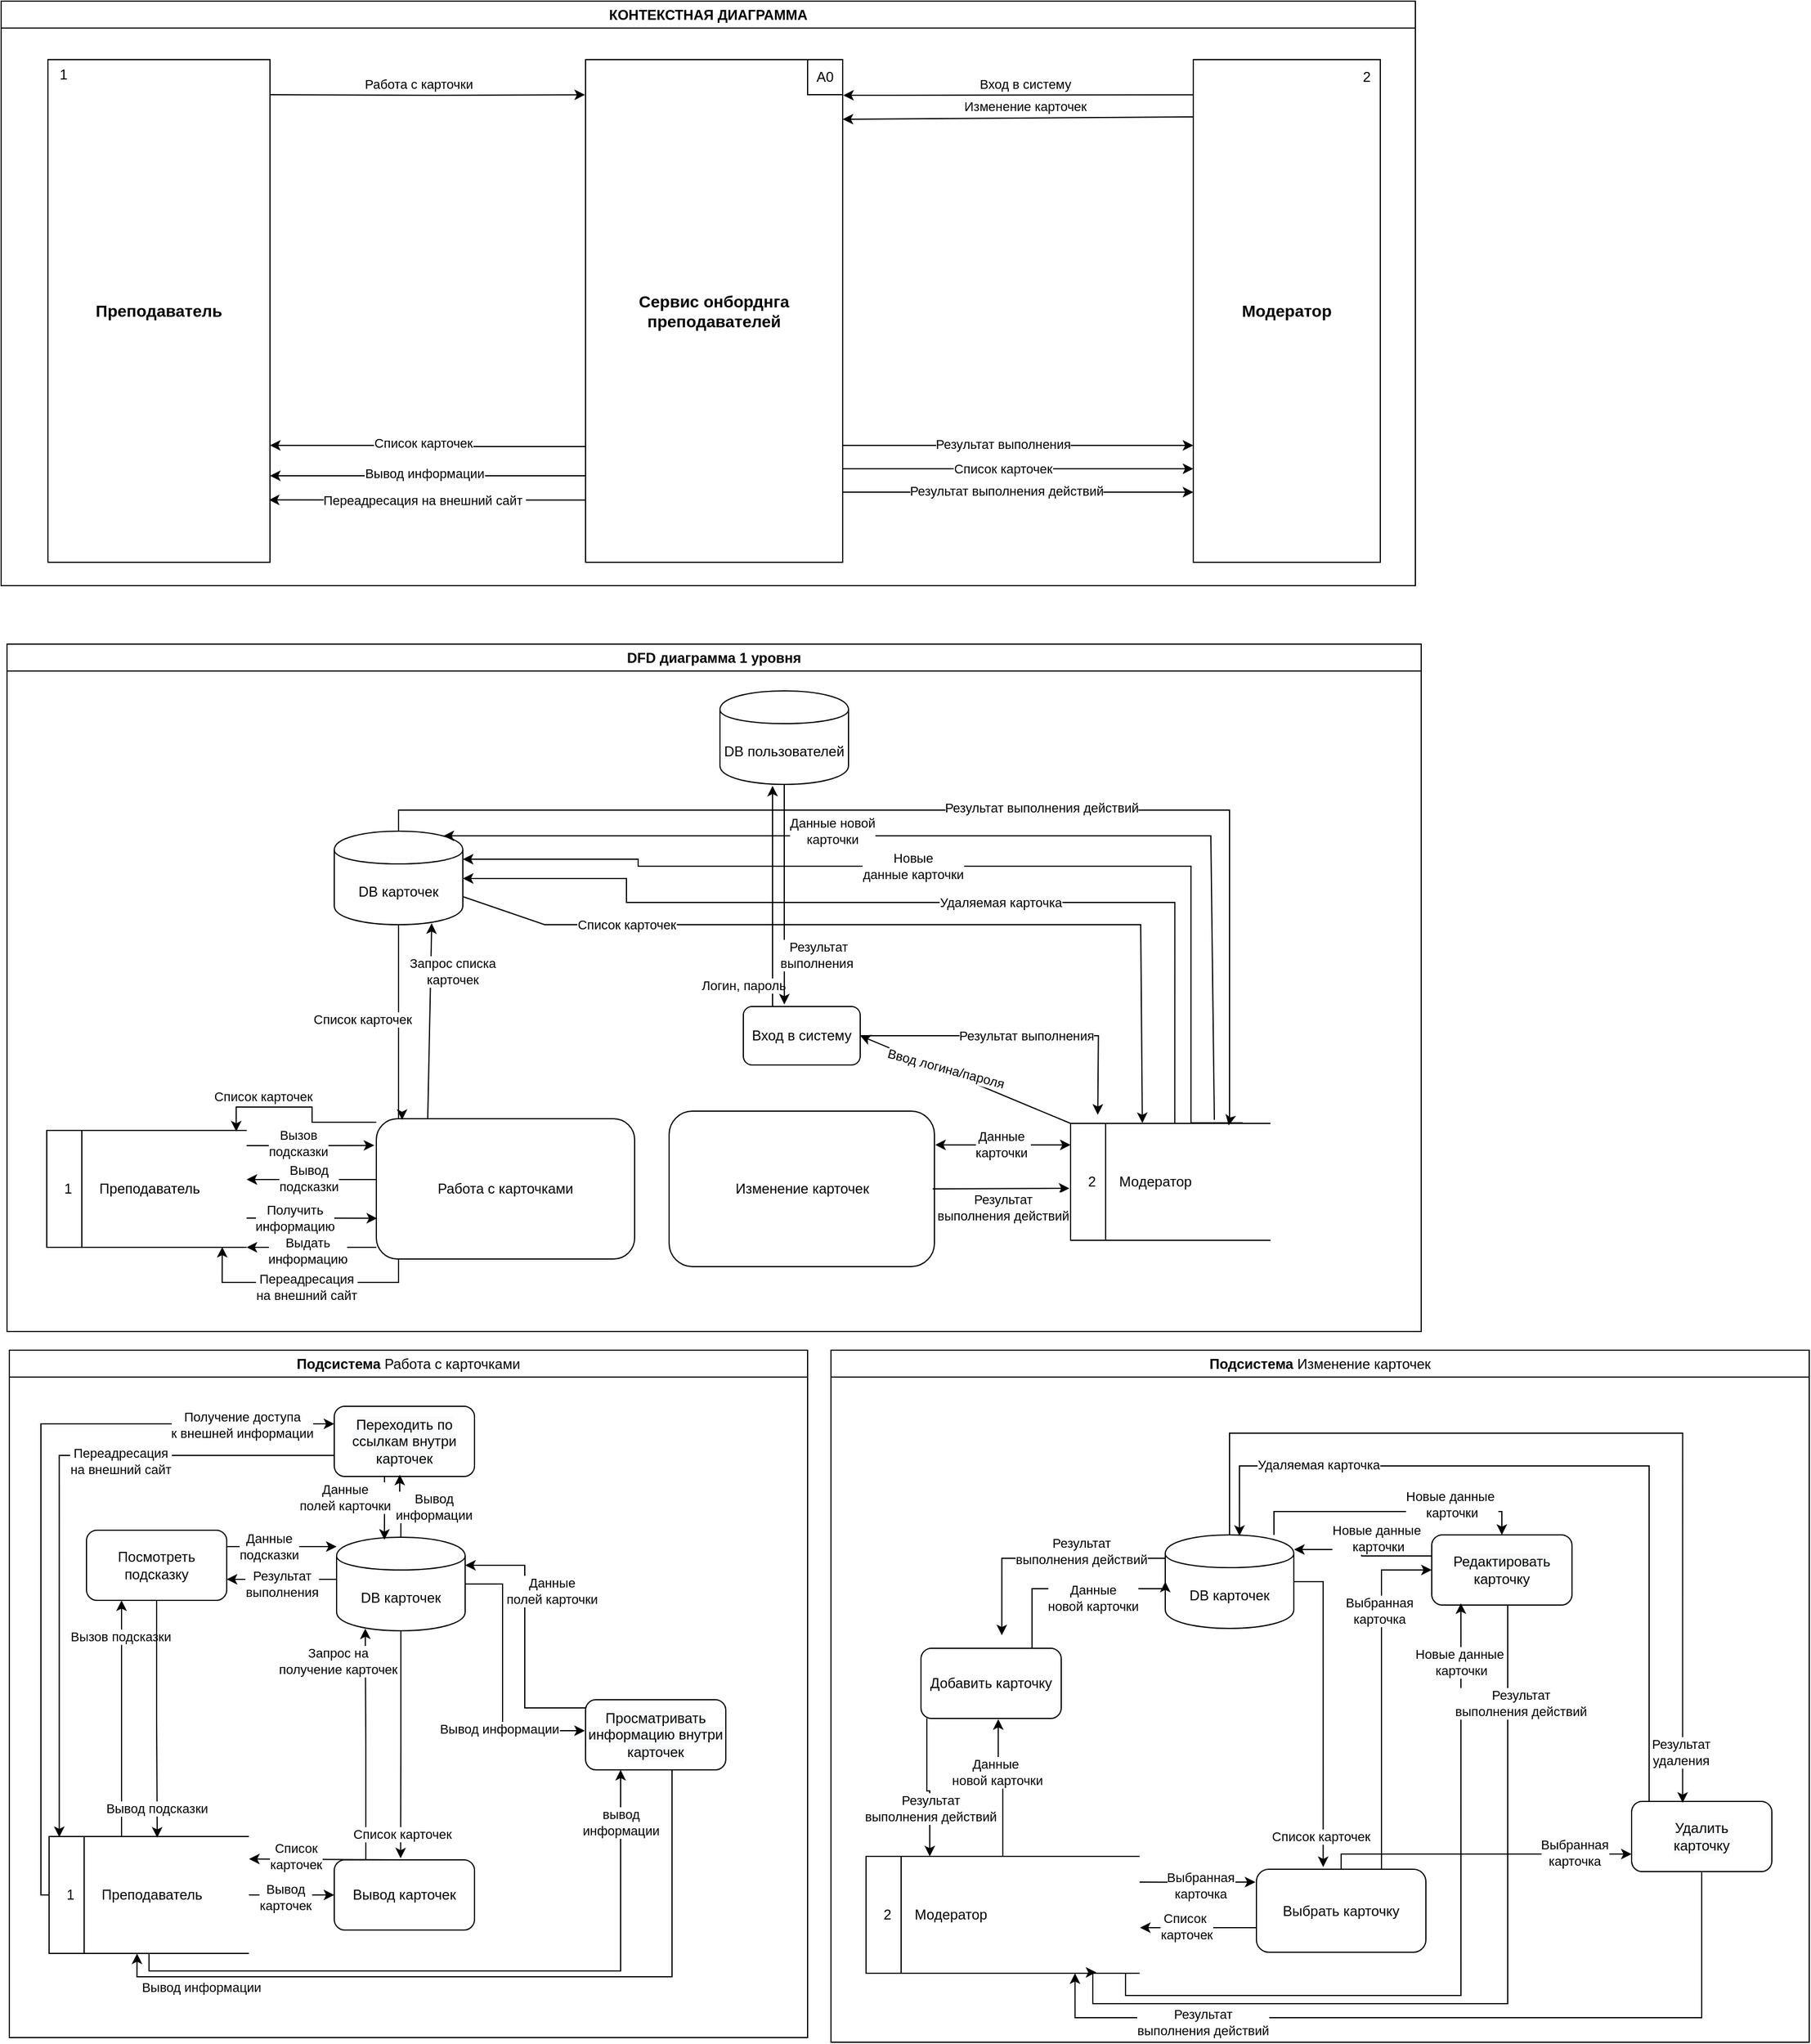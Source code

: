 <mxfile version="26.2.9">
  <diagram id="_7tMmE60ErHkOfo75Q_6" name="Page-1">
    <mxGraphModel dx="4222" dy="1313" grid="0" gridSize="10" guides="1" tooltips="1" connect="1" arrows="1" fold="1" page="0" pageScale="1" pageWidth="850" pageHeight="1100" background="#ffffff" math="0" shadow="0">
      <root>
        <mxCell id="0" />
        <mxCell id="1" parent="0" />
        <mxCell id="Y31wh2BWbDd7tHHJ_n-b-292" value="Преподаватель" style="html=1;dashed=0;whiteSpace=wrap;fontSize=14;fontStyle=1" vertex="1" parent="1">
          <mxGeometry x="-1950" y="300" width="190" height="430" as="geometry" />
        </mxCell>
        <mxCell id="Y31wh2BWbDd7tHHJ_n-b-293" value="Модератор" style="html=1;dashed=0;whiteSpace=wrap;fontSize=14;fontStyle=1" vertex="1" parent="1">
          <mxGeometry x="-970" y="300" width="160" height="430" as="geometry" />
        </mxCell>
        <mxCell id="Y31wh2BWbDd7tHHJ_n-b-294" value="Сервис онборднга преподавателей" style="html=1;dashed=0;whiteSpace=wrap;fontSize=14;fontStyle=1" vertex="1" parent="1">
          <mxGeometry x="-1490" y="300" width="220" height="430" as="geometry" />
        </mxCell>
        <mxCell id="Y31wh2BWbDd7tHHJ_n-b-295" value="" style="endArrow=classic;html=1;rounded=0;exitX=1;exitY=0.25;exitDx=0;exitDy=0;edgeStyle=orthogonalEdgeStyle;entryX=-0.002;entryY=0.07;entryDx=0;entryDy=0;entryPerimeter=0;" edge="1" parent="1" target="Y31wh2BWbDd7tHHJ_n-b-294">
          <mxGeometry width="50" height="50" relative="1" as="geometry">
            <mxPoint x="-1760" y="330.02" as="sourcePoint" />
            <mxPoint x="-1540" y="330.52" as="targetPoint" />
            <Array as="points" />
          </mxGeometry>
        </mxCell>
        <mxCell id="Y31wh2BWbDd7tHHJ_n-b-296" value="Работа с карточки" style="edgeLabel;html=1;align=center;verticalAlign=middle;resizable=0;points=[];labelBackgroundColor=none;" vertex="1" connectable="0" parent="Y31wh2BWbDd7tHHJ_n-b-295">
          <mxGeometry x="-0.313" y="1" relative="1" as="geometry">
            <mxPoint x="34" y="-9" as="offset" />
          </mxGeometry>
        </mxCell>
        <mxCell id="Y31wh2BWbDd7tHHJ_n-b-305" value="" style="endArrow=none;html=1;rounded=0;exitX=1;exitY=0.25;exitDx=0;exitDy=0;edgeStyle=orthogonalEdgeStyle;startFill=1;startArrow=classic;entryX=0;entryY=0.766;entryDx=0;entryDy=0;entryPerimeter=0;" edge="1" parent="1" target="Y31wh2BWbDd7tHHJ_n-b-294">
          <mxGeometry width="50" height="50" relative="1" as="geometry">
            <mxPoint x="-1760" y="630" as="sourcePoint" />
            <mxPoint x="-1540" y="630.5" as="targetPoint" />
            <Array as="points">
              <mxPoint x="-1650" y="630" />
              <mxPoint x="-1490" y="631" />
            </Array>
          </mxGeometry>
        </mxCell>
        <mxCell id="Y31wh2BWbDd7tHHJ_n-b-306" value="Список карточек" style="edgeLabel;html=1;align=center;verticalAlign=middle;resizable=0;points=[];" vertex="1" connectable="0" parent="Y31wh2BWbDd7tHHJ_n-b-305">
          <mxGeometry x="-0.213" y="1" relative="1" as="geometry">
            <mxPoint x="23" y="-1" as="offset" />
          </mxGeometry>
        </mxCell>
        <mxCell id="Y31wh2BWbDd7tHHJ_n-b-315" value="" style="endArrow=classic;html=1;rounded=0;exitX=0;exitY=0.07;exitDx=0;exitDy=0;exitPerimeter=0;entryX=1.002;entryY=0.071;entryDx=0;entryDy=0;entryPerimeter=0;" edge="1" parent="1" source="Y31wh2BWbDd7tHHJ_n-b-293" target="Y31wh2BWbDd7tHHJ_n-b-294">
          <mxGeometry width="50" height="50" relative="1" as="geometry">
            <mxPoint x="-1030" y="330" as="sourcePoint" />
            <mxPoint x="-1260" y="330" as="targetPoint" />
          </mxGeometry>
        </mxCell>
        <mxCell id="Y31wh2BWbDd7tHHJ_n-b-316" value="Вход в систему" style="edgeLabel;html=1;align=center;verticalAlign=middle;resizable=0;points=[];" vertex="1" connectable="0" parent="Y31wh2BWbDd7tHHJ_n-b-315">
          <mxGeometry x="-0.06" relative="1" as="geometry">
            <mxPoint x="-3" y="-10" as="offset" />
          </mxGeometry>
        </mxCell>
        <mxCell id="Y31wh2BWbDd7tHHJ_n-b-317" value="" style="endArrow=classic;html=1;rounded=0;exitX=-0.002;exitY=0.114;exitDx=0;exitDy=0;exitPerimeter=0;entryX=1.002;entryY=0.071;entryDx=0;entryDy=0;entryPerimeter=0;" edge="1" parent="1" source="Y31wh2BWbDd7tHHJ_n-b-293">
          <mxGeometry width="50" height="50" relative="1" as="geometry">
            <mxPoint x="-1000" y="350" as="sourcePoint" />
            <mxPoint x="-1270" y="351" as="targetPoint" />
          </mxGeometry>
        </mxCell>
        <mxCell id="Y31wh2BWbDd7tHHJ_n-b-318" value="Изменение карточек" style="edgeLabel;html=1;align=center;verticalAlign=middle;resizable=0;points=[];" vertex="1" connectable="0" parent="Y31wh2BWbDd7tHHJ_n-b-317">
          <mxGeometry x="-0.06" relative="1" as="geometry">
            <mxPoint x="-3" y="-10" as="offset" />
          </mxGeometry>
        </mxCell>
        <mxCell id="Y31wh2BWbDd7tHHJ_n-b-329" value="" style="endArrow=classic;html=1;rounded=0;exitX=1;exitY=0.25;exitDx=0;exitDy=0;edgeStyle=orthogonalEdgeStyle;entryX=-0.001;entryY=0.907;entryDx=0;entryDy=0;entryPerimeter=0;" edge="1" parent="1">
          <mxGeometry width="50" height="50" relative="1" as="geometry">
            <mxPoint x="-1270" y="670.02" as="sourcePoint" />
            <mxPoint x="-970" y="670" as="targetPoint" />
            <Array as="points" />
          </mxGeometry>
        </mxCell>
        <mxCell id="Y31wh2BWbDd7tHHJ_n-b-330" value="&lt;span style=&quot;background-color: rgb(255, 255, 255);&quot;&gt;Результат&amp;nbsp;&lt;/span&gt;&lt;span style=&quot;background-color: rgb(255, 255, 255); color: light-dark(rgb(0, 0, 0), rgb(255, 255, 255));&quot;&gt;выполнения действий&lt;/span&gt;" style="edgeLabel;html=1;align=center;verticalAlign=middle;resizable=0;points=[];labelBackgroundColor=none;" vertex="1" connectable="0" parent="Y31wh2BWbDd7tHHJ_n-b-329">
          <mxGeometry x="-0.313" y="1" relative="1" as="geometry">
            <mxPoint x="37" as="offset" />
          </mxGeometry>
        </mxCell>
        <mxCell id="Y31wh2BWbDd7tHHJ_n-b-331" value="" style="endArrow=classic;html=1;rounded=0;exitX=1;exitY=0.25;exitDx=0;exitDy=0;edgeStyle=orthogonalEdgeStyle;entryX=-0.001;entryY=0.907;entryDx=0;entryDy=0;entryPerimeter=0;" edge="1" parent="1">
          <mxGeometry width="50" height="50" relative="1" as="geometry">
            <mxPoint x="-1270" y="650.02" as="sourcePoint" />
            <mxPoint x="-970" y="650" as="targetPoint" />
            <Array as="points" />
          </mxGeometry>
        </mxCell>
        <mxCell id="Y31wh2BWbDd7tHHJ_n-b-582" value="Список карточек" style="edgeLabel;html=1;align=center;verticalAlign=middle;resizable=0;points=[];" vertex="1" connectable="0" parent="Y31wh2BWbDd7tHHJ_n-b-331">
          <mxGeometry x="0.077" y="2" relative="1" as="geometry">
            <mxPoint x="-25" y="2" as="offset" />
          </mxGeometry>
        </mxCell>
        <mxCell id="Y31wh2BWbDd7tHHJ_n-b-333" value="" style="endArrow=classic;html=1;rounded=0;exitX=1;exitY=0.25;exitDx=0;exitDy=0;edgeStyle=orthogonalEdgeStyle;entryX=-0.001;entryY=0.907;entryDx=0;entryDy=0;entryPerimeter=0;" edge="1" parent="1">
          <mxGeometry width="50" height="50" relative="1" as="geometry">
            <mxPoint x="-1270" y="630.02" as="sourcePoint" />
            <mxPoint x="-970" y="630" as="targetPoint" />
            <Array as="points" />
          </mxGeometry>
        </mxCell>
        <mxCell id="Y31wh2BWbDd7tHHJ_n-b-334" value="&lt;span style=&quot;background-color: rgb(255, 255, 255);&quot;&gt;Результат выполнения&lt;/span&gt;" style="edgeLabel;html=1;align=center;verticalAlign=middle;resizable=0;points=[];labelBackgroundColor=none;" vertex="1" connectable="0" parent="Y31wh2BWbDd7tHHJ_n-b-333">
          <mxGeometry x="-0.313" y="1" relative="1" as="geometry">
            <mxPoint x="34" as="offset" />
          </mxGeometry>
        </mxCell>
        <mxCell id="Y31wh2BWbDd7tHHJ_n-b-335" value="КОНТЕКСТНАЯ ДИАГРАММА" style="swimlane;whiteSpace=wrap;html=1;align=center;" vertex="1" parent="1">
          <mxGeometry x="-1990" y="250" width="1210" height="500" as="geometry" />
        </mxCell>
        <mxCell id="Y31wh2BWbDd7tHHJ_n-b-386" value="2" style="text;html=1;align=center;verticalAlign=middle;resizable=0;points=[];autosize=1;strokeColor=none;fillColor=none;" vertex="1" parent="Y31wh2BWbDd7tHHJ_n-b-335">
          <mxGeometry x="1155" y="52" width="25" height="26" as="geometry" />
        </mxCell>
        <mxCell id="Y31wh2BWbDd7tHHJ_n-b-297" value="" style="endArrow=none;html=1;rounded=0;exitX=1;exitY=0.25;exitDx=0;exitDy=0;edgeStyle=orthogonalEdgeStyle;startFill=1;startArrow=classic;entryX=0;entryY=0.956;entryDx=0;entryDy=0;entryPerimeter=0;" edge="1" parent="Y31wh2BWbDd7tHHJ_n-b-335">
          <mxGeometry width="50" height="50" relative="1" as="geometry">
            <mxPoint x="230" y="406" as="sourcePoint" />
            <mxPoint x="500.0" y="407.08" as="targetPoint" />
            <Array as="points">
              <mxPoint x="500" y="406" />
            </Array>
          </mxGeometry>
        </mxCell>
        <mxCell id="Y31wh2BWbDd7tHHJ_n-b-298" value="Вывод информации" style="edgeLabel;html=1;align=center;verticalAlign=middle;resizable=0;points=[];" vertex="1" connectable="0" parent="Y31wh2BWbDd7tHHJ_n-b-297">
          <mxGeometry x="-0.213" y="1" relative="1" as="geometry">
            <mxPoint x="25" y="-1" as="offset" />
          </mxGeometry>
        </mxCell>
        <mxCell id="Y31wh2BWbDd7tHHJ_n-b-336" value="А0" style="rounded=0;whiteSpace=wrap;html=1;" vertex="1" parent="1">
          <mxGeometry x="-1300" y="300" width="30" height="30" as="geometry" />
        </mxCell>
        <mxCell id="Y31wh2BWbDd7tHHJ_n-b-337" value="DFD диаграмма 1 уровня" style="swimlane;whiteSpace=wrap;html=1;align=center;" vertex="1" parent="1">
          <mxGeometry x="-1985" y="800" width="1210" height="588" as="geometry" />
        </mxCell>
        <mxCell id="Y31wh2BWbDd7tHHJ_n-b-338" value="DB пользователей" style="shape=cylinder;whiteSpace=wrap;html=1;boundedLbl=1;backgroundOutline=1;" vertex="1" parent="Y31wh2BWbDd7tHHJ_n-b-337">
          <mxGeometry x="610" y="40" width="110" height="80" as="geometry" />
        </mxCell>
        <mxCell id="Y31wh2BWbDd7tHHJ_n-b-339" value="" style="endArrow=classic;html=1;rounded=0;exitX=0.25;exitY=0;exitDx=0;exitDy=0;entryX=0.409;entryY=1.015;entryDx=0;entryDy=0;entryPerimeter=0;" edge="1" parent="Y31wh2BWbDd7tHHJ_n-b-337" source="Y31wh2BWbDd7tHHJ_n-b-346" target="Y31wh2BWbDd7tHHJ_n-b-338">
          <mxGeometry width="50" height="50" relative="1" as="geometry">
            <mxPoint x="690" y="270" as="sourcePoint" />
            <mxPoint x="800" y="172" as="targetPoint" />
            <Array as="points">
              <mxPoint x="655" y="172" />
            </Array>
          </mxGeometry>
        </mxCell>
        <mxCell id="Y31wh2BWbDd7tHHJ_n-b-340" value="Логин, пароль" style="edgeLabel;html=1;align=center;verticalAlign=middle;resizable=0;points=[];" vertex="1" connectable="0" parent="Y31wh2BWbDd7tHHJ_n-b-339">
          <mxGeometry x="-0.356" relative="1" as="geometry">
            <mxPoint x="-25" y="43" as="offset" />
          </mxGeometry>
        </mxCell>
        <mxCell id="Y31wh2BWbDd7tHHJ_n-b-392" style="edgeStyle=orthogonalEdgeStyle;rounded=0;orthogonalLoop=1;jettySize=auto;html=1;exitX=0.005;exitY=0.337;exitDx=0;exitDy=0;exitPerimeter=0;" edge="1" parent="Y31wh2BWbDd7tHHJ_n-b-337" target="Y31wh2BWbDd7tHHJ_n-b-356">
          <mxGeometry relative="1" as="geometry">
            <mxPoint x="317.105" y="456.0" as="sourcePoint" />
            <mxPoint x="228" y="451" as="targetPoint" />
            <Array as="points">
              <mxPoint x="317" y="458" />
            </Array>
          </mxGeometry>
        </mxCell>
        <mxCell id="Y31wh2BWbDd7tHHJ_n-b-393" value="Вывод &lt;br&gt;подсказки" style="edgeLabel;html=1;align=center;verticalAlign=middle;resizable=0;points=[];" vertex="1" connectable="0" parent="Y31wh2BWbDd7tHHJ_n-b-392">
          <mxGeometry x="0.278" relative="1" as="geometry">
            <mxPoint x="12" y="-1" as="offset" />
          </mxGeometry>
        </mxCell>
        <mxCell id="Y31wh2BWbDd7tHHJ_n-b-399" style="edgeStyle=orthogonalEdgeStyle;rounded=0;orthogonalLoop=1;jettySize=auto;html=1;entryX=1;entryY=1;entryDx=0;entryDy=0;" edge="1" parent="Y31wh2BWbDd7tHHJ_n-b-337" source="Y31wh2BWbDd7tHHJ_n-b-345" target="Y31wh2BWbDd7tHHJ_n-b-356">
          <mxGeometry relative="1" as="geometry">
            <Array as="points">
              <mxPoint x="289" y="516" />
              <mxPoint x="289" y="516" />
            </Array>
          </mxGeometry>
        </mxCell>
        <mxCell id="Y31wh2BWbDd7tHHJ_n-b-400" value="Выдать &lt;br&gt;информацию" style="edgeLabel;html=1;align=center;verticalAlign=middle;resizable=0;points=[];" vertex="1" connectable="0" parent="Y31wh2BWbDd7tHHJ_n-b-399">
          <mxGeometry x="0.361" y="1" relative="1" as="geometry">
            <mxPoint x="16" y="2" as="offset" />
          </mxGeometry>
        </mxCell>
        <mxCell id="Y31wh2BWbDd7tHHJ_n-b-345" value="Работа с карточками" style="html=1;dashed=0;whiteSpace=wrap;rounded=1;" vertex="1" parent="Y31wh2BWbDd7tHHJ_n-b-337">
          <mxGeometry x="316" y="406" width="221" height="120" as="geometry" />
        </mxCell>
        <mxCell id="Y31wh2BWbDd7tHHJ_n-b-411" style="edgeStyle=orthogonalEdgeStyle;rounded=0;orthogonalLoop=1;jettySize=auto;html=1;" edge="1" parent="Y31wh2BWbDd7tHHJ_n-b-337" source="Y31wh2BWbDd7tHHJ_n-b-346">
          <mxGeometry relative="1" as="geometry">
            <mxPoint x="933.25" y="402.625" as="targetPoint" />
          </mxGeometry>
        </mxCell>
        <mxCell id="Y31wh2BWbDd7tHHJ_n-b-412" value="Результат выполнения" style="edgeLabel;html=1;align=center;verticalAlign=middle;resizable=0;points=[];" vertex="1" connectable="0" parent="Y31wh2BWbDd7tHHJ_n-b-411">
          <mxGeometry x="-0.603" relative="1" as="geometry">
            <mxPoint x="88" as="offset" />
          </mxGeometry>
        </mxCell>
        <mxCell id="Y31wh2BWbDd7tHHJ_n-b-346" value="Вход в систему" style="html=1;dashed=0;whiteSpace=wrap;rounded=1;" vertex="1" parent="Y31wh2BWbDd7tHHJ_n-b-337">
          <mxGeometry x="630" y="310" width="100" height="50" as="geometry" />
        </mxCell>
        <mxCell id="Y31wh2BWbDd7tHHJ_n-b-351" value="" style="endArrow=classic;html=1;rounded=0;entryX=1;entryY=0.5;entryDx=0;entryDy=0;exitX=0;exitY=0;exitDx=0;exitDy=0;" edge="1" parent="Y31wh2BWbDd7tHHJ_n-b-337" source="Y31wh2BWbDd7tHHJ_n-b-359" target="Y31wh2BWbDd7tHHJ_n-b-346">
          <mxGeometry width="50" height="50" relative="1" as="geometry">
            <mxPoint x="870" y="410" as="sourcePoint" />
            <mxPoint x="600" y="410" as="targetPoint" />
          </mxGeometry>
        </mxCell>
        <mxCell id="Y31wh2BWbDd7tHHJ_n-b-352" value="Ввод логина/пароля" style="edgeLabel;html=1;align=center;verticalAlign=middle;resizable=0;points=[];rotation=15;" vertex="1" connectable="0" parent="Y31wh2BWbDd7tHHJ_n-b-351">
          <mxGeometry x="-0.035" y="-2" relative="1" as="geometry">
            <mxPoint x="-21" y="-9" as="offset" />
          </mxGeometry>
        </mxCell>
        <mxCell id="Y31wh2BWbDd7tHHJ_n-b-356" value="&amp;nbsp; &amp;nbsp;1&amp;nbsp; &amp;nbsp; &amp;nbsp; &amp;nbsp;Преподаватель" style="html=1;dashed=0;whiteSpace=wrap;shape=mxgraph.dfd.dataStoreID;align=left;spacingLeft=3;points=[[0,0],[0.5,0],[1,0],[0,0.5],[1,0.5],[0,1],[0.5,1],[1,1]];" vertex="1" parent="Y31wh2BWbDd7tHHJ_n-b-337">
          <mxGeometry x="34" y="416" width="171" height="100" as="geometry" />
        </mxCell>
        <mxCell id="Y31wh2BWbDd7tHHJ_n-b-357" value="" style="edgeStyle=orthogonalEdgeStyle;rounded=0;orthogonalLoop=1;jettySize=auto;html=1;entryX=1;entryY=0.3;entryDx=0;entryDy=0;exitX=0.861;exitY=-0.005;exitDx=0;exitDy=0;exitPerimeter=0;" edge="1" parent="Y31wh2BWbDd7tHHJ_n-b-337" source="Y31wh2BWbDd7tHHJ_n-b-359" target="Y31wh2BWbDd7tHHJ_n-b-364">
          <mxGeometry relative="1" as="geometry">
            <Array as="points">
              <mxPoint x="1013" y="190" />
              <mxPoint x="540" y="190" />
              <mxPoint x="540" y="184" />
            </Array>
          </mxGeometry>
        </mxCell>
        <mxCell id="Y31wh2BWbDd7tHHJ_n-b-358" value="Новые&lt;br&gt;данные карточки" style="edgeLabel;html=1;align=center;verticalAlign=middle;resizable=0;points=[];" vertex="1" connectable="0" parent="Y31wh2BWbDd7tHHJ_n-b-357">
          <mxGeometry x="0.291" relative="1" as="geometry">
            <mxPoint x="75" as="offset" />
          </mxGeometry>
        </mxCell>
        <mxCell id="Y31wh2BWbDd7tHHJ_n-b-359" value="&amp;nbsp; &amp;nbsp;2&amp;nbsp; &amp;nbsp; &amp;nbsp; Модератор" style="html=1;dashed=0;whiteSpace=wrap;shape=mxgraph.dfd.dataStoreID;align=left;spacingLeft=3;points=[[0,0],[0.5,0],[1,0],[0,0.5],[1,0.5],[0,1],[0.5,1],[1,1]];" vertex="1" parent="Y31wh2BWbDd7tHHJ_n-b-337">
          <mxGeometry x="910" y="410" width="171" height="100" as="geometry" />
        </mxCell>
        <mxCell id="Y31wh2BWbDd7tHHJ_n-b-387" style="edgeStyle=orthogonalEdgeStyle;rounded=0;orthogonalLoop=1;jettySize=auto;html=1;" edge="1" parent="Y31wh2BWbDd7tHHJ_n-b-337" source="Y31wh2BWbDd7tHHJ_n-b-364">
          <mxGeometry relative="1" as="geometry">
            <mxPoint x="338" y="407" as="targetPoint" />
            <Array as="points">
              <mxPoint x="335" y="406" />
              <mxPoint x="338" y="406" />
            </Array>
          </mxGeometry>
        </mxCell>
        <mxCell id="Y31wh2BWbDd7tHHJ_n-b-388" value="Список карточек" style="edgeLabel;html=1;align=center;verticalAlign=middle;resizable=0;points=[];" vertex="1" connectable="0" parent="Y31wh2BWbDd7tHHJ_n-b-387">
          <mxGeometry x="0.539" y="1" relative="1" as="geometry">
            <mxPoint x="-32" y="-50" as="offset" />
          </mxGeometry>
        </mxCell>
        <mxCell id="Y31wh2BWbDd7tHHJ_n-b-406" style="edgeStyle=orthogonalEdgeStyle;rounded=0;orthogonalLoop=1;jettySize=auto;html=1;entryX=0.791;entryY=0.017;entryDx=0;entryDy=0;entryPerimeter=0;" edge="1" parent="Y31wh2BWbDd7tHHJ_n-b-337" source="Y31wh2BWbDd7tHHJ_n-b-364" target="Y31wh2BWbDd7tHHJ_n-b-359">
          <mxGeometry relative="1" as="geometry">
            <mxPoint x="1045" y="560" as="targetPoint" />
            <Array as="points">
              <mxPoint x="335" y="142" />
              <mxPoint x="1046" y="142" />
              <mxPoint x="1046" y="408" />
              <mxPoint x="1045" y="408" />
            </Array>
          </mxGeometry>
        </mxCell>
        <mxCell id="Y31wh2BWbDd7tHHJ_n-b-407" value="Результат выполнения действий" style="edgeLabel;html=1;align=center;verticalAlign=middle;resizable=0;points=[];" vertex="1" connectable="0" parent="Y31wh2BWbDd7tHHJ_n-b-406">
          <mxGeometry x="0.003" y="2" relative="1" as="geometry">
            <mxPoint x="67" as="offset" />
          </mxGeometry>
        </mxCell>
        <mxCell id="Y31wh2BWbDd7tHHJ_n-b-364" value="DB карточек" style="shape=cylinder;whiteSpace=wrap;html=1;boundedLbl=1;backgroundOutline=1;" vertex="1" parent="Y31wh2BWbDd7tHHJ_n-b-337">
          <mxGeometry x="280" y="160" width="110" height="80" as="geometry" />
        </mxCell>
        <mxCell id="Y31wh2BWbDd7tHHJ_n-b-367" value="" style="endArrow=classic;html=1;rounded=0;entryX=0.758;entryY=0.985;entryDx=0;entryDy=0;entryPerimeter=0;exitX=0.199;exitY=-0.002;exitDx=0;exitDy=0;exitPerimeter=0;" edge="1" parent="Y31wh2BWbDd7tHHJ_n-b-337" source="Y31wh2BWbDd7tHHJ_n-b-345" target="Y31wh2BWbDd7tHHJ_n-b-364">
          <mxGeometry width="50" height="50" relative="1" as="geometry">
            <mxPoint x="323" y="403" as="sourcePoint" />
            <mxPoint x="326.89" y="240.08" as="targetPoint" />
            <Array as="points" />
          </mxGeometry>
        </mxCell>
        <mxCell id="Y31wh2BWbDd7tHHJ_n-b-368" value="Запрос списка&lt;br&gt;карточек" style="edgeLabel;html=1;align=center;verticalAlign=middle;resizable=0;points=[];" vertex="1" connectable="0" parent="Y31wh2BWbDd7tHHJ_n-b-367">
          <mxGeometry x="-0.566" y="1" relative="1" as="geometry">
            <mxPoint x="21" y="-90" as="offset" />
          </mxGeometry>
        </mxCell>
        <mxCell id="Y31wh2BWbDd7tHHJ_n-b-371" value="" style="endArrow=classic;html=1;rounded=0;entryX=0.85;entryY=0.05;entryDx=0;entryDy=0;entryPerimeter=0;" edge="1" parent="Y31wh2BWbDd7tHHJ_n-b-337" target="Y31wh2BWbDd7tHHJ_n-b-364">
          <mxGeometry width="50" height="50" relative="1" as="geometry">
            <mxPoint x="1033" y="407" as="sourcePoint" />
            <mxPoint x="590" y="280" as="targetPoint" />
            <Array as="points">
              <mxPoint x="1030" y="164" />
            </Array>
          </mxGeometry>
        </mxCell>
        <mxCell id="Y31wh2BWbDd7tHHJ_n-b-372" value="Данные новой&lt;br&gt;карточки" style="edgeLabel;html=1;align=center;verticalAlign=middle;resizable=0;points=[];" vertex="1" connectable="0" parent="Y31wh2BWbDd7tHHJ_n-b-371">
          <mxGeometry x="0.353" relative="1" as="geometry">
            <mxPoint x="41" y="-4" as="offset" />
          </mxGeometry>
        </mxCell>
        <mxCell id="Y31wh2BWbDd7tHHJ_n-b-373" value="" style="edgeStyle=orthogonalEdgeStyle;rounded=0;orthogonalLoop=1;jettySize=auto;html=1;entryX=1;entryY=0.5;entryDx=0;entryDy=0;exitX=0.743;exitY=-0.005;exitDx=0;exitDy=0;exitPerimeter=0;" edge="1" parent="Y31wh2BWbDd7tHHJ_n-b-337">
          <mxGeometry relative="1" as="geometry">
            <mxPoint x="999.16" y="410" as="sourcePoint" />
            <mxPoint x="390" y="200.5" as="targetPoint" />
            <Array as="points">
              <mxPoint x="999" y="221" />
              <mxPoint x="530" y="221" />
              <mxPoint x="530" y="201" />
            </Array>
          </mxGeometry>
        </mxCell>
        <mxCell id="Y31wh2BWbDd7tHHJ_n-b-374" value="Удаляемая карточка" style="edgeLabel;html=1;align=center;verticalAlign=middle;resizable=0;points=[];" vertex="1" connectable="0" parent="Y31wh2BWbDd7tHHJ_n-b-373">
          <mxGeometry x="0.291" relative="1" as="geometry">
            <mxPoint x="190" as="offset" />
          </mxGeometry>
        </mxCell>
        <mxCell id="Y31wh2BWbDd7tHHJ_n-b-377" value="" style="endArrow=classic;html=1;rounded=0;exitX=1;exitY=0.7;exitDx=0;exitDy=0;entryX=0.359;entryY=-0.003;entryDx=0;entryDy=0;entryPerimeter=0;" edge="1" parent="Y31wh2BWbDd7tHHJ_n-b-337" source="Y31wh2BWbDd7tHHJ_n-b-364" target="Y31wh2BWbDd7tHHJ_n-b-359">
          <mxGeometry width="50" height="50" relative="1" as="geometry">
            <mxPoint x="610" y="380" as="sourcePoint" />
            <mxPoint x="660" y="330" as="targetPoint" />
            <Array as="points">
              <mxPoint x="460" y="240" />
              <mxPoint x="970" y="240" />
            </Array>
          </mxGeometry>
        </mxCell>
        <mxCell id="Y31wh2BWbDd7tHHJ_n-b-378" value="Список карточек" style="edgeLabel;html=1;align=center;verticalAlign=middle;resizable=0;points=[];" vertex="1" connectable="0" parent="Y31wh2BWbDd7tHHJ_n-b-377">
          <mxGeometry x="-0.751" y="3" relative="1" as="geometry">
            <mxPoint x="50" y="3" as="offset" />
          </mxGeometry>
        </mxCell>
        <mxCell id="Y31wh2BWbDd7tHHJ_n-b-390" style="edgeStyle=orthogonalEdgeStyle;rounded=0;orthogonalLoop=1;jettySize=auto;html=1;entryX=-0.008;entryY=0.19;entryDx=0;entryDy=0;entryPerimeter=0;" edge="1" parent="Y31wh2BWbDd7tHHJ_n-b-337" source="Y31wh2BWbDd7tHHJ_n-b-356" target="Y31wh2BWbDd7tHHJ_n-b-345">
          <mxGeometry relative="1" as="geometry">
            <Array as="points">
              <mxPoint x="221" y="429" />
              <mxPoint x="221" y="429" />
            </Array>
          </mxGeometry>
        </mxCell>
        <mxCell id="Y31wh2BWbDd7tHHJ_n-b-391" value="Вызов&lt;br&gt;подсказки" style="edgeLabel;html=1;align=center;verticalAlign=middle;resizable=0;points=[];" vertex="1" connectable="0" parent="Y31wh2BWbDd7tHHJ_n-b-390">
          <mxGeometry x="-0.208" y="2" relative="1" as="geometry">
            <mxPoint as="offset" />
          </mxGeometry>
        </mxCell>
        <mxCell id="Y31wh2BWbDd7tHHJ_n-b-394" style="edgeStyle=orthogonalEdgeStyle;rounded=0;orthogonalLoop=1;jettySize=auto;html=1;entryX=0.948;entryY=0.009;entryDx=0;entryDy=0;entryPerimeter=0;" edge="1" parent="Y31wh2BWbDd7tHHJ_n-b-337" source="Y31wh2BWbDd7tHHJ_n-b-345" target="Y31wh2BWbDd7tHHJ_n-b-356">
          <mxGeometry relative="1" as="geometry">
            <Array as="points">
              <mxPoint x="261" y="409" />
              <mxPoint x="261" y="396" />
              <mxPoint x="196" y="396" />
            </Array>
          </mxGeometry>
        </mxCell>
        <mxCell id="Y31wh2BWbDd7tHHJ_n-b-396" value="Список карточек" style="edgeLabel;html=1;align=center;verticalAlign=middle;resizable=0;points=[];" vertex="1" connectable="0" parent="Y31wh2BWbDd7tHHJ_n-b-394">
          <mxGeometry x="0.411" y="-1" relative="1" as="geometry">
            <mxPoint x="-2" y="-8" as="offset" />
          </mxGeometry>
        </mxCell>
        <mxCell id="Y31wh2BWbDd7tHHJ_n-b-397" style="edgeStyle=orthogonalEdgeStyle;rounded=0;orthogonalLoop=1;jettySize=auto;html=1;entryX=0.003;entryY=0.71;entryDx=0;entryDy=0;entryPerimeter=0;" edge="1" parent="Y31wh2BWbDd7tHHJ_n-b-337" source="Y31wh2BWbDd7tHHJ_n-b-356" target="Y31wh2BWbDd7tHHJ_n-b-345">
          <mxGeometry relative="1" as="geometry">
            <Array as="points">
              <mxPoint x="240" y="491" />
              <mxPoint x="240" y="491" />
            </Array>
          </mxGeometry>
        </mxCell>
        <mxCell id="Y31wh2BWbDd7tHHJ_n-b-398" value="Получить&lt;br&gt;информацию" style="edgeLabel;html=1;align=center;verticalAlign=middle;resizable=0;points=[];" vertex="1" connectable="0" parent="Y31wh2BWbDd7tHHJ_n-b-397">
          <mxGeometry x="-0.279" relative="1" as="geometry">
            <mxPoint as="offset" />
          </mxGeometry>
        </mxCell>
        <mxCell id="Y31wh2BWbDd7tHHJ_n-b-401" style="edgeStyle=orthogonalEdgeStyle;rounded=0;orthogonalLoop=1;jettySize=auto;html=1;entryX=0.878;entryY=0.997;entryDx=0;entryDy=0;entryPerimeter=0;" edge="1" parent="Y31wh2BWbDd7tHHJ_n-b-337" source="Y31wh2BWbDd7tHHJ_n-b-345" target="Y31wh2BWbDd7tHHJ_n-b-356">
          <mxGeometry relative="1" as="geometry">
            <Array as="points">
              <mxPoint x="335" y="546" />
              <mxPoint x="184" y="546" />
            </Array>
          </mxGeometry>
        </mxCell>
        <mxCell id="Y31wh2BWbDd7tHHJ_n-b-402" value="Переадресация&lt;br&gt;на внешний сайт" style="edgeLabel;html=1;align=center;verticalAlign=middle;resizable=0;points=[];" vertex="1" connectable="0" parent="Y31wh2BWbDd7tHHJ_n-b-401">
          <mxGeometry x="-0.262" y="2" relative="1" as="geometry">
            <mxPoint x="-25" y="2" as="offset" />
          </mxGeometry>
        </mxCell>
        <mxCell id="Y31wh2BWbDd7tHHJ_n-b-404" value="Изменение карточек" style="rounded=1;whiteSpace=wrap;html=1;" vertex="1" parent="Y31wh2BWbDd7tHHJ_n-b-337">
          <mxGeometry x="566.5" y="399.5" width="227" height="133" as="geometry" />
        </mxCell>
        <mxCell id="Y31wh2BWbDd7tHHJ_n-b-405" style="edgeStyle=orthogonalEdgeStyle;rounded=0;orthogonalLoop=1;jettySize=auto;html=1;entryX=1.003;entryY=0.217;entryDx=0;entryDy=0;entryPerimeter=0;startArrow=classic;startFill=1;" edge="1" parent="Y31wh2BWbDd7tHHJ_n-b-337" source="Y31wh2BWbDd7tHHJ_n-b-359" target="Y31wh2BWbDd7tHHJ_n-b-404">
          <mxGeometry relative="1" as="geometry">
            <Array as="points">
              <mxPoint x="872" y="428" />
            </Array>
          </mxGeometry>
        </mxCell>
        <mxCell id="Y31wh2BWbDd7tHHJ_n-b-408" value="Данные&amp;nbsp;&lt;br&gt;карточки&amp;nbsp;" style="edgeLabel;html=1;align=center;verticalAlign=middle;resizable=0;points=[];" vertex="1" connectable="0" parent="Y31wh2BWbDd7tHHJ_n-b-405">
          <mxGeometry x="0.01" y="-1" relative="1" as="geometry">
            <mxPoint as="offset" />
          </mxGeometry>
        </mxCell>
        <mxCell id="Y31wh2BWbDd7tHHJ_n-b-409" style="edgeStyle=orthogonalEdgeStyle;rounded=0;orthogonalLoop=1;jettySize=auto;html=1;entryX=0.351;entryY=-0.035;entryDx=0;entryDy=0;entryPerimeter=0;" edge="1" parent="Y31wh2BWbDd7tHHJ_n-b-337" source="Y31wh2BWbDd7tHHJ_n-b-338" target="Y31wh2BWbDd7tHHJ_n-b-346">
          <mxGeometry relative="1" as="geometry" />
        </mxCell>
        <mxCell id="Y31wh2BWbDd7tHHJ_n-b-410" value="Результат &lt;br&gt;выполнения&amp;nbsp;" style="edgeLabel;html=1;align=center;verticalAlign=middle;resizable=0;points=[];" vertex="1" connectable="0" parent="Y31wh2BWbDd7tHHJ_n-b-409">
          <mxGeometry x="0.531" relative="1" as="geometry">
            <mxPoint x="29" y="2" as="offset" />
          </mxGeometry>
        </mxCell>
        <mxCell id="Y31wh2BWbDd7tHHJ_n-b-577" style="edgeStyle=orthogonalEdgeStyle;rounded=0;orthogonalLoop=1;jettySize=auto;html=1;entryX=-0.006;entryY=0.555;entryDx=0;entryDy=0;entryPerimeter=0;exitX=1;exitY=0.5;exitDx=0;exitDy=0;" edge="1" parent="Y31wh2BWbDd7tHHJ_n-b-337" source="Y31wh2BWbDd7tHHJ_n-b-404" target="Y31wh2BWbDd7tHHJ_n-b-359">
          <mxGeometry relative="1" as="geometry">
            <Array as="points">
              <mxPoint x="792" y="466" />
            </Array>
          </mxGeometry>
        </mxCell>
        <mxCell id="Y31wh2BWbDd7tHHJ_n-b-578" value="Результат&lt;br&gt;выполнения действий" style="edgeLabel;html=1;align=center;verticalAlign=middle;resizable=0;points=[];" vertex="1" connectable="0" parent="Y31wh2BWbDd7tHHJ_n-b-577">
          <mxGeometry x="0.293" y="1" relative="1" as="geometry">
            <mxPoint x="-15" y="17" as="offset" />
          </mxGeometry>
        </mxCell>
        <mxCell id="Y31wh2BWbDd7tHHJ_n-b-385" value="1" style="text;html=1;align=center;verticalAlign=middle;resizable=0;points=[];autosize=1;strokeColor=none;fillColor=none;" vertex="1" parent="1">
          <mxGeometry x="-1950" y="300" width="25" height="26" as="geometry" />
        </mxCell>
        <mxCell id="Y31wh2BWbDd7tHHJ_n-b-413" value="Подсистема&amp;nbsp;&lt;span style=&quot;font-weight: 400;&quot;&gt;Работа с карточками&lt;/span&gt;" style="swimlane;whiteSpace=wrap;html=1;align=center;" vertex="1" parent="1">
          <mxGeometry x="-1983" y="1404" width="683" height="588" as="geometry" />
        </mxCell>
        <mxCell id="Y31wh2BWbDd7tHHJ_n-b-459" style="edgeStyle=orthogonalEdgeStyle;rounded=0;orthogonalLoop=1;jettySize=auto;html=1;entryX=0;entryY=0.5;entryDx=0;entryDy=0;" edge="1" parent="Y31wh2BWbDd7tHHJ_n-b-413" source="Y31wh2BWbDd7tHHJ_n-b-427" target="Y31wh2BWbDd7tHHJ_n-b-458">
          <mxGeometry relative="1" as="geometry" />
        </mxCell>
        <mxCell id="Y31wh2BWbDd7tHHJ_n-b-460" value="Вывод&lt;br&gt;карточек" style="edgeLabel;html=1;align=center;verticalAlign=middle;resizable=0;points=[];" vertex="1" connectable="0" parent="Y31wh2BWbDd7tHHJ_n-b-459">
          <mxGeometry x="-0.158" y="-2" relative="1" as="geometry">
            <mxPoint as="offset" />
          </mxGeometry>
        </mxCell>
        <mxCell id="Y31wh2BWbDd7tHHJ_n-b-468" style="edgeStyle=orthogonalEdgeStyle;rounded=0;orthogonalLoop=1;jettySize=auto;html=1;entryX=0.25;entryY=1;entryDx=0;entryDy=0;" edge="1" parent="Y31wh2BWbDd7tHHJ_n-b-413" source="Y31wh2BWbDd7tHHJ_n-b-427" target="Y31wh2BWbDd7tHHJ_n-b-467">
          <mxGeometry relative="1" as="geometry">
            <Array as="points">
              <mxPoint x="96" y="367" />
              <mxPoint x="96" y="367" />
            </Array>
          </mxGeometry>
        </mxCell>
        <mxCell id="Y31wh2BWbDd7tHHJ_n-b-469" value="Вызов подсказки" style="edgeLabel;html=1;align=center;verticalAlign=middle;resizable=0;points=[];" vertex="1" connectable="0" parent="Y31wh2BWbDd7tHHJ_n-b-468">
          <mxGeometry x="0.699" y="1" relative="1" as="geometry">
            <mxPoint as="offset" />
          </mxGeometry>
        </mxCell>
        <mxCell id="Y31wh2BWbDd7tHHJ_n-b-477" style="edgeStyle=orthogonalEdgeStyle;rounded=0;orthogonalLoop=1;jettySize=auto;html=1;entryX=0.25;entryY=1;entryDx=0;entryDy=0;" edge="1" parent="Y31wh2BWbDd7tHHJ_n-b-413" source="Y31wh2BWbDd7tHHJ_n-b-427" target="Y31wh2BWbDd7tHHJ_n-b-476">
          <mxGeometry relative="1" as="geometry">
            <Array as="points">
              <mxPoint x="120" y="531" />
              <mxPoint x="523" y="531" />
            </Array>
          </mxGeometry>
        </mxCell>
        <mxCell id="Y31wh2BWbDd7tHHJ_n-b-478" value="вывод &lt;br&gt;информации" style="edgeLabel;html=1;align=center;verticalAlign=middle;resizable=0;points=[];" vertex="1" connectable="0" parent="Y31wh2BWbDd7tHHJ_n-b-477">
          <mxGeometry x="0.849" relative="1" as="geometry">
            <mxPoint as="offset" />
          </mxGeometry>
        </mxCell>
        <mxCell id="Y31wh2BWbDd7tHHJ_n-b-486" style="edgeStyle=orthogonalEdgeStyle;rounded=0;orthogonalLoop=1;jettySize=auto;html=1;entryX=0;entryY=0.25;entryDx=0;entryDy=0;" edge="1" parent="Y31wh2BWbDd7tHHJ_n-b-413" source="Y31wh2BWbDd7tHHJ_n-b-427" target="Y31wh2BWbDd7tHHJ_n-b-485">
          <mxGeometry relative="1" as="geometry">
            <Array as="points">
              <mxPoint x="27" y="466" />
              <mxPoint x="27" y="63" />
            </Array>
          </mxGeometry>
        </mxCell>
        <mxCell id="Y31wh2BWbDd7tHHJ_n-b-487" value="Получение доступа&lt;br&gt;к внешней информации" style="edgeLabel;html=1;align=center;verticalAlign=middle;resizable=0;points=[];" vertex="1" connectable="0" parent="Y31wh2BWbDd7tHHJ_n-b-486">
          <mxGeometry x="0.797" y="-2" relative="1" as="geometry">
            <mxPoint x="-12" y="-1" as="offset" />
          </mxGeometry>
        </mxCell>
        <mxCell id="Y31wh2BWbDd7tHHJ_n-b-427" value="&amp;nbsp; &amp;nbsp;1&amp;nbsp; &amp;nbsp; &amp;nbsp; &amp;nbsp;Преподаватель" style="html=1;dashed=0;whiteSpace=wrap;shape=mxgraph.dfd.dataStoreID;align=left;spacingLeft=3;points=[[0,0],[0.5,0],[1,0],[0,0.5],[1,0.5],[0,1],[0.5,1],[1,1]];" vertex="1" parent="Y31wh2BWbDd7tHHJ_n-b-413">
          <mxGeometry x="34" y="416" width="171" height="100" as="geometry" />
        </mxCell>
        <mxCell id="Y31wh2BWbDd7tHHJ_n-b-472" style="edgeStyle=orthogonalEdgeStyle;rounded=0;orthogonalLoop=1;jettySize=auto;html=1;entryX=1;entryY=0.5;entryDx=0;entryDy=0;" edge="1" parent="Y31wh2BWbDd7tHHJ_n-b-413">
          <mxGeometry relative="1" as="geometry">
            <mxPoint x="280" y="196.037" as="sourcePoint" />
            <mxPoint x="186" y="196" as="targetPoint" />
            <Array as="points">
              <mxPoint x="259" y="196" />
              <mxPoint x="259" y="196" />
            </Array>
          </mxGeometry>
        </mxCell>
        <mxCell id="Y31wh2BWbDd7tHHJ_n-b-473" value="Результат&lt;br&gt;выполнения" style="edgeLabel;html=1;align=center;verticalAlign=middle;resizable=0;points=[];" vertex="1" connectable="0" parent="Y31wh2BWbDd7tHHJ_n-b-472">
          <mxGeometry x="0.199" y="2" relative="1" as="geometry">
            <mxPoint x="9" y="2" as="offset" />
          </mxGeometry>
        </mxCell>
        <mxCell id="Y31wh2BWbDd7tHHJ_n-b-435" value="DB карточек" style="shape=cylinder;whiteSpace=wrap;html=1;boundedLbl=1;backgroundOutline=1;" vertex="1" parent="Y31wh2BWbDd7tHHJ_n-b-413">
          <mxGeometry x="280" y="160" width="110" height="80" as="geometry" />
        </mxCell>
        <mxCell id="Y31wh2BWbDd7tHHJ_n-b-461" style="edgeStyle=orthogonalEdgeStyle;rounded=0;orthogonalLoop=1;jettySize=auto;html=1;entryX=0.223;entryY=0.976;entryDx=0;entryDy=0;entryPerimeter=0;" edge="1" parent="Y31wh2BWbDd7tHHJ_n-b-413" source="Y31wh2BWbDd7tHHJ_n-b-458" target="Y31wh2BWbDd7tHHJ_n-b-435">
          <mxGeometry relative="1" as="geometry">
            <Array as="points">
              <mxPoint x="305" y="338" />
              <mxPoint x="305" y="338" />
            </Array>
          </mxGeometry>
        </mxCell>
        <mxCell id="Y31wh2BWbDd7tHHJ_n-b-462" value="Запрос на &lt;br&gt;получение карточек" style="edgeLabel;html=1;align=center;verticalAlign=middle;resizable=0;points=[];" vertex="1" connectable="0" parent="Y31wh2BWbDd7tHHJ_n-b-461">
          <mxGeometry x="0.351" y="-2" relative="1" as="geometry">
            <mxPoint x="-26" y="-37" as="offset" />
          </mxGeometry>
        </mxCell>
        <mxCell id="Y31wh2BWbDd7tHHJ_n-b-465" style="edgeStyle=orthogonalEdgeStyle;rounded=0;orthogonalLoop=1;jettySize=auto;html=1;" edge="1" parent="Y31wh2BWbDd7tHHJ_n-b-413" source="Y31wh2BWbDd7tHHJ_n-b-458">
          <mxGeometry relative="1" as="geometry">
            <mxPoint x="205.081" y="435.216" as="targetPoint" />
            <Array as="points">
              <mxPoint x="338" y="435" />
            </Array>
          </mxGeometry>
        </mxCell>
        <mxCell id="Y31wh2BWbDd7tHHJ_n-b-466" value="Список &lt;br&gt;карточек" style="edgeLabel;html=1;align=center;verticalAlign=middle;resizable=0;points=[];" vertex="1" connectable="0" parent="Y31wh2BWbDd7tHHJ_n-b-465">
          <mxGeometry x="0.41" y="-2" relative="1" as="geometry">
            <mxPoint as="offset" />
          </mxGeometry>
        </mxCell>
        <mxCell id="Y31wh2BWbDd7tHHJ_n-b-458" value="Вывод карточек" style="rounded=1;whiteSpace=wrap;html=1;" vertex="1" parent="Y31wh2BWbDd7tHHJ_n-b-413">
          <mxGeometry x="278" y="436" width="120" height="60" as="geometry" />
        </mxCell>
        <mxCell id="Y31wh2BWbDd7tHHJ_n-b-463" style="edgeStyle=orthogonalEdgeStyle;rounded=0;orthogonalLoop=1;jettySize=auto;html=1;entryX=0.473;entryY=-0.022;entryDx=0;entryDy=0;entryPerimeter=0;" edge="1" parent="Y31wh2BWbDd7tHHJ_n-b-413" source="Y31wh2BWbDd7tHHJ_n-b-435" target="Y31wh2BWbDd7tHHJ_n-b-458">
          <mxGeometry relative="1" as="geometry" />
        </mxCell>
        <mxCell id="Y31wh2BWbDd7tHHJ_n-b-464" value="Список карточек" style="edgeLabel;html=1;align=center;verticalAlign=middle;resizable=0;points=[];" vertex="1" connectable="0" parent="Y31wh2BWbDd7tHHJ_n-b-463">
          <mxGeometry x="0.791" y="1" relative="1" as="geometry">
            <mxPoint y="-1" as="offset" />
          </mxGeometry>
        </mxCell>
        <mxCell id="Y31wh2BWbDd7tHHJ_n-b-470" style="edgeStyle=orthogonalEdgeStyle;rounded=0;orthogonalLoop=1;jettySize=auto;html=1;entryX=0;entryY=0.3;entryDx=0;entryDy=0;" edge="1" parent="Y31wh2BWbDd7tHHJ_n-b-413">
          <mxGeometry relative="1" as="geometry">
            <mxPoint x="186" y="168" as="sourcePoint" />
            <mxPoint x="280" y="168" as="targetPoint" />
          </mxGeometry>
        </mxCell>
        <mxCell id="Y31wh2BWbDd7tHHJ_n-b-471" value="Данные &lt;br&gt;подсказки" style="edgeLabel;html=1;align=center;verticalAlign=middle;resizable=0;points=[];" vertex="1" connectable="0" parent="Y31wh2BWbDd7tHHJ_n-b-470">
          <mxGeometry x="-0.231" relative="1" as="geometry">
            <mxPoint as="offset" />
          </mxGeometry>
        </mxCell>
        <mxCell id="Y31wh2BWbDd7tHHJ_n-b-467" value="Посмотреть подсказку" style="rounded=1;whiteSpace=wrap;html=1;" vertex="1" parent="Y31wh2BWbDd7tHHJ_n-b-413">
          <mxGeometry x="66" y="154" width="120" height="60" as="geometry" />
        </mxCell>
        <mxCell id="Y31wh2BWbDd7tHHJ_n-b-474" style="edgeStyle=orthogonalEdgeStyle;rounded=0;orthogonalLoop=1;jettySize=auto;html=1;entryX=0.541;entryY=0.01;entryDx=0;entryDy=0;entryPerimeter=0;" edge="1" parent="Y31wh2BWbDd7tHHJ_n-b-413" source="Y31wh2BWbDd7tHHJ_n-b-467" target="Y31wh2BWbDd7tHHJ_n-b-427">
          <mxGeometry relative="1" as="geometry" />
        </mxCell>
        <mxCell id="Y31wh2BWbDd7tHHJ_n-b-475" value="Вывод подсказки" style="edgeLabel;html=1;align=center;verticalAlign=middle;resizable=0;points=[];" vertex="1" connectable="0" parent="Y31wh2BWbDd7tHHJ_n-b-474">
          <mxGeometry x="0.752" y="-1" relative="1" as="geometry">
            <mxPoint as="offset" />
          </mxGeometry>
        </mxCell>
        <mxCell id="Y31wh2BWbDd7tHHJ_n-b-479" style="edgeStyle=orthogonalEdgeStyle;rounded=0;orthogonalLoop=1;jettySize=auto;html=1;entryX=1;entryY=0.3;entryDx=0;entryDy=0;" edge="1" parent="Y31wh2BWbDd7tHHJ_n-b-413" source="Y31wh2BWbDd7tHHJ_n-b-476" target="Y31wh2BWbDd7tHHJ_n-b-435">
          <mxGeometry relative="1" as="geometry">
            <Array as="points">
              <mxPoint x="441" y="306" />
              <mxPoint x="441" y="184" />
            </Array>
          </mxGeometry>
        </mxCell>
        <mxCell id="Y31wh2BWbDd7tHHJ_n-b-480" value="Данные&lt;br&gt;полей карточки" style="edgeLabel;html=1;align=center;verticalAlign=middle;resizable=0;points=[];" vertex="1" connectable="0" parent="Y31wh2BWbDd7tHHJ_n-b-479">
          <mxGeometry x="0.701" y="-1" relative="1" as="geometry">
            <mxPoint x="40" y="23" as="offset" />
          </mxGeometry>
        </mxCell>
        <mxCell id="Y31wh2BWbDd7tHHJ_n-b-476" value="&lt;span style=&quot;font-family: Helvetica, &amp;quot;VP Default&amp;quot;; background-color: rgb(248, 249, 250);&quot;&gt;Просматривать информацию внутри карточек&lt;/span&gt;" style="rounded=1;whiteSpace=wrap;html=1;" vertex="1" parent="Y31wh2BWbDd7tHHJ_n-b-413">
          <mxGeometry x="493" y="299" width="120" height="60" as="geometry" />
        </mxCell>
        <mxCell id="Y31wh2BWbDd7tHHJ_n-b-481" style="edgeStyle=orthogonalEdgeStyle;rounded=0;orthogonalLoop=1;jettySize=auto;html=1;entryX=-0.005;entryY=0.442;entryDx=0;entryDy=0;entryPerimeter=0;" edge="1" parent="Y31wh2BWbDd7tHHJ_n-b-413" source="Y31wh2BWbDd7tHHJ_n-b-435" target="Y31wh2BWbDd7tHHJ_n-b-476">
          <mxGeometry relative="1" as="geometry">
            <Array as="points">
              <mxPoint x="422" y="200" />
              <mxPoint x="422" y="326" />
            </Array>
          </mxGeometry>
        </mxCell>
        <mxCell id="Y31wh2BWbDd7tHHJ_n-b-482" value="Вывод информации" style="edgeLabel;html=1;align=center;verticalAlign=middle;resizable=0;points=[];" vertex="1" connectable="0" parent="Y31wh2BWbDd7tHHJ_n-b-481">
          <mxGeometry x="0.544" y="3" relative="1" as="geometry">
            <mxPoint x="-22" y="1" as="offset" />
          </mxGeometry>
        </mxCell>
        <mxCell id="Y31wh2BWbDd7tHHJ_n-b-483" style="edgeStyle=orthogonalEdgeStyle;rounded=0;orthogonalLoop=1;jettySize=auto;html=1;entryX=0.44;entryY=1.001;entryDx=0;entryDy=0;entryPerimeter=0;" edge="1" parent="Y31wh2BWbDd7tHHJ_n-b-413" source="Y31wh2BWbDd7tHHJ_n-b-476" target="Y31wh2BWbDd7tHHJ_n-b-427">
          <mxGeometry relative="1" as="geometry">
            <Array as="points">
              <mxPoint x="567" y="536" />
              <mxPoint x="109" y="536" />
            </Array>
          </mxGeometry>
        </mxCell>
        <mxCell id="Y31wh2BWbDd7tHHJ_n-b-484" value="Вывод информации" style="edgeLabel;html=1;align=center;verticalAlign=middle;resizable=0;points=[];" vertex="1" connectable="0" parent="Y31wh2BWbDd7tHHJ_n-b-483">
          <mxGeometry x="0.84" y="1" relative="1" as="geometry">
            <mxPoint x="22" y="8" as="offset" />
          </mxGeometry>
        </mxCell>
        <mxCell id="Y31wh2BWbDd7tHHJ_n-b-485" value="&lt;span style=&quot;font-family: Helvetica, &amp;quot;VP Default&amp;quot;; background-color: rgb(248, 249, 250);&quot;&gt;Переходить по ссылкам внутри карточек&lt;/span&gt;" style="rounded=1;whiteSpace=wrap;html=1;" vertex="1" parent="Y31wh2BWbDd7tHHJ_n-b-413">
          <mxGeometry x="278" y="48" width="120" height="60" as="geometry" />
        </mxCell>
        <mxCell id="Y31wh2BWbDd7tHHJ_n-b-488" style="edgeStyle=orthogonalEdgeStyle;rounded=0;orthogonalLoop=1;jettySize=auto;html=1;entryX=0.372;entryY=0.027;entryDx=0;entryDy=0;entryPerimeter=0;" edge="1" parent="Y31wh2BWbDd7tHHJ_n-b-413" source="Y31wh2BWbDd7tHHJ_n-b-485" target="Y31wh2BWbDd7tHHJ_n-b-435">
          <mxGeometry relative="1" as="geometry">
            <Array as="points">
              <mxPoint x="321" y="122" />
              <mxPoint x="321" y="122" />
            </Array>
          </mxGeometry>
        </mxCell>
        <mxCell id="Y31wh2BWbDd7tHHJ_n-b-489" value="Данные&lt;br&gt;полей карточки" style="edgeLabel;html=1;align=center;verticalAlign=middle;resizable=0;points=[];" vertex="1" connectable="0" parent="Y31wh2BWbDd7tHHJ_n-b-488">
          <mxGeometry x="-0.386" y="-1" relative="1" as="geometry">
            <mxPoint x="-33" y="1" as="offset" />
          </mxGeometry>
        </mxCell>
        <mxCell id="Y31wh2BWbDd7tHHJ_n-b-490" style="edgeStyle=orthogonalEdgeStyle;rounded=0;orthogonalLoop=1;jettySize=auto;html=1;entryX=0.467;entryY=0.975;entryDx=0;entryDy=0;entryPerimeter=0;" edge="1" parent="Y31wh2BWbDd7tHHJ_n-b-413" source="Y31wh2BWbDd7tHHJ_n-b-435" target="Y31wh2BWbDd7tHHJ_n-b-485">
          <mxGeometry relative="1" as="geometry" />
        </mxCell>
        <mxCell id="Y31wh2BWbDd7tHHJ_n-b-491" value="Вывод &lt;br&gt;информации" style="edgeLabel;html=1;align=center;verticalAlign=middle;resizable=0;points=[];" vertex="1" connectable="0" parent="Y31wh2BWbDd7tHHJ_n-b-490">
          <mxGeometry x="0.151" y="-1" relative="1" as="geometry">
            <mxPoint x="28" y="4" as="offset" />
          </mxGeometry>
        </mxCell>
        <mxCell id="Y31wh2BWbDd7tHHJ_n-b-492" style="edgeStyle=orthogonalEdgeStyle;rounded=0;orthogonalLoop=1;jettySize=auto;html=1;entryX=0.051;entryY=0.005;entryDx=0;entryDy=0;entryPerimeter=0;" edge="1" parent="Y31wh2BWbDd7tHHJ_n-b-413" source="Y31wh2BWbDd7tHHJ_n-b-485" target="Y31wh2BWbDd7tHHJ_n-b-427">
          <mxGeometry relative="1" as="geometry">
            <Array as="points">
              <mxPoint x="43" y="90" />
            </Array>
          </mxGeometry>
        </mxCell>
        <mxCell id="Y31wh2BWbDd7tHHJ_n-b-493" value="Переадресация&lt;br&gt;на внешний сайт" style="edgeLabel;html=1;align=center;verticalAlign=middle;resizable=0;points=[];" vertex="1" connectable="0" parent="Y31wh2BWbDd7tHHJ_n-b-492">
          <mxGeometry x="-0.681" y="1" relative="1" as="geometry">
            <mxPoint x="-94" y="4" as="offset" />
          </mxGeometry>
        </mxCell>
        <mxCell id="Y31wh2BWbDd7tHHJ_n-b-494" value="Подсистема&amp;nbsp;&lt;span style=&quot;font-weight: 400;&quot;&gt;Изменение карточек&lt;/span&gt;" style="swimlane;whiteSpace=wrap;html=1;align=center;" vertex="1" parent="1">
          <mxGeometry x="-1280" y="1404" width="837" height="592" as="geometry" />
        </mxCell>
        <mxCell id="Y31wh2BWbDd7tHHJ_n-b-511" value="&amp;nbsp; &amp;nbsp;2&amp;nbsp; &amp;nbsp; &amp;nbsp; Модератор" style="html=1;dashed=0;whiteSpace=wrap;shape=mxgraph.dfd.dataStoreID;align=left;spacingLeft=3;points=[[0,0],[0.5,0],[1,0],[0,0.5],[1,0.5],[0,1],[0.5,1],[1,1]];" vertex="1" parent="Y31wh2BWbDd7tHHJ_n-b-494">
          <mxGeometry x="30" y="433" width="234" height="100" as="geometry" />
        </mxCell>
        <mxCell id="Y31wh2BWbDd7tHHJ_n-b-552" style="edgeStyle=orthogonalEdgeStyle;rounded=0;orthogonalLoop=1;jettySize=auto;html=1;" edge="1" parent="Y31wh2BWbDd7tHHJ_n-b-494" source="Y31wh2BWbDd7tHHJ_n-b-516">
          <mxGeometry relative="1" as="geometry">
            <mxPoint x="146.167" y="243.833" as="targetPoint" />
            <Array as="points">
              <mxPoint x="146" y="178" />
            </Array>
          </mxGeometry>
        </mxCell>
        <mxCell id="Y31wh2BWbDd7tHHJ_n-b-553" value="Результат &lt;br&gt;выполнения действий" style="edgeLabel;html=1;align=center;verticalAlign=middle;resizable=0;points=[];" vertex="1" connectable="0" parent="Y31wh2BWbDd7tHHJ_n-b-552">
          <mxGeometry x="0.019" y="1" relative="1" as="geometry">
            <mxPoint x="33" y="-7" as="offset" />
          </mxGeometry>
        </mxCell>
        <mxCell id="Y31wh2BWbDd7tHHJ_n-b-516" value="DB карточек" style="shape=cylinder;whiteSpace=wrap;html=1;boundedLbl=1;backgroundOutline=1;" vertex="1" parent="Y31wh2BWbDd7tHHJ_n-b-494">
          <mxGeometry x="286" y="158" width="110" height="80" as="geometry" />
        </mxCell>
        <mxCell id="Y31wh2BWbDd7tHHJ_n-b-543" style="edgeStyle=orthogonalEdgeStyle;rounded=0;orthogonalLoop=1;jettySize=auto;html=1;" edge="1" parent="Y31wh2BWbDd7tHHJ_n-b-494">
          <mxGeometry relative="1" as="geometry">
            <mxPoint x="264.4" y="494" as="targetPoint" />
            <mxPoint x="364" y="494.02" as="sourcePoint" />
          </mxGeometry>
        </mxCell>
        <mxCell id="Y31wh2BWbDd7tHHJ_n-b-544" value="Список&amp;nbsp;&lt;br&gt;карточек" style="edgeLabel;html=1;align=center;verticalAlign=middle;resizable=0;points=[];" vertex="1" connectable="0" parent="Y31wh2BWbDd7tHHJ_n-b-543">
          <mxGeometry x="0.201" y="-1" relative="1" as="geometry">
            <mxPoint as="offset" />
          </mxGeometry>
        </mxCell>
        <mxCell id="Y31wh2BWbDd7tHHJ_n-b-569" style="edgeStyle=orthogonalEdgeStyle;rounded=0;orthogonalLoop=1;jettySize=auto;html=1;entryX=0;entryY=0.75;entryDx=0;entryDy=0;" edge="1" parent="Y31wh2BWbDd7tHHJ_n-b-494" source="Y31wh2BWbDd7tHHJ_n-b-539" target="Y31wh2BWbDd7tHHJ_n-b-568">
          <mxGeometry relative="1" as="geometry">
            <Array as="points">
              <mxPoint x="437" y="431" />
            </Array>
          </mxGeometry>
        </mxCell>
        <mxCell id="Y31wh2BWbDd7tHHJ_n-b-570" value="Выбранная&lt;br&gt;карточка" style="edgeLabel;html=1;align=center;verticalAlign=middle;resizable=0;points=[];" vertex="1" connectable="0" parent="Y31wh2BWbDd7tHHJ_n-b-569">
          <mxGeometry x="0.626" y="1" relative="1" as="geometry">
            <mxPoint as="offset" />
          </mxGeometry>
        </mxCell>
        <mxCell id="Y31wh2BWbDd7tHHJ_n-b-539" value="Выбрать карточку" style="rounded=1;whiteSpace=wrap;html=1;" vertex="1" parent="Y31wh2BWbDd7tHHJ_n-b-494">
          <mxGeometry x="364" y="444" width="145" height="71" as="geometry" />
        </mxCell>
        <mxCell id="Y31wh2BWbDd7tHHJ_n-b-541" style="edgeStyle=orthogonalEdgeStyle;rounded=0;orthogonalLoop=1;jettySize=auto;html=1;entryX=-0.006;entryY=0.336;entryDx=0;entryDy=0;entryPerimeter=0;" edge="1" parent="Y31wh2BWbDd7tHHJ_n-b-494">
          <mxGeometry relative="1" as="geometry">
            <mxPoint x="264" y="455.06" as="sourcePoint" />
            <mxPoint x="363.13" y="454.996" as="targetPoint" />
            <Array as="points">
              <mxPoint x="285" y="455.14" />
            </Array>
          </mxGeometry>
        </mxCell>
        <mxCell id="Y31wh2BWbDd7tHHJ_n-b-542" value="Выбранная &lt;br&gt;карточка" style="edgeLabel;html=1;align=center;verticalAlign=middle;resizable=0;points=[];" vertex="1" connectable="0" parent="Y31wh2BWbDd7tHHJ_n-b-541">
          <mxGeometry x="0.045" y="-3" relative="1" as="geometry">
            <mxPoint as="offset" />
          </mxGeometry>
        </mxCell>
        <mxCell id="Y31wh2BWbDd7tHHJ_n-b-545" style="edgeStyle=orthogonalEdgeStyle;rounded=0;orthogonalLoop=1;jettySize=auto;html=1;entryX=0.394;entryY=-0.026;entryDx=0;entryDy=0;entryPerimeter=0;" edge="1" parent="Y31wh2BWbDd7tHHJ_n-b-494" source="Y31wh2BWbDd7tHHJ_n-b-516" target="Y31wh2BWbDd7tHHJ_n-b-539">
          <mxGeometry relative="1" as="geometry">
            <Array as="points">
              <mxPoint x="421" y="198" />
            </Array>
          </mxGeometry>
        </mxCell>
        <mxCell id="Y31wh2BWbDd7tHHJ_n-b-546" value="Список карточек" style="edgeLabel;html=1;align=center;verticalAlign=middle;resizable=0;points=[];" vertex="1" connectable="0" parent="Y31wh2BWbDd7tHHJ_n-b-545">
          <mxGeometry x="0.802" y="-2" relative="1" as="geometry">
            <mxPoint as="offset" />
          </mxGeometry>
        </mxCell>
        <mxCell id="Y31wh2BWbDd7tHHJ_n-b-568" value="&lt;span style=&quot;font-family: Helvetica, &amp;quot;VP Default&amp;quot;; text-wrap-mode: nowrap; background-color: rgb(248, 249, 250);&quot;&gt;Удалить&lt;/span&gt;&lt;br style=&quot;box-sizing: content-box; -webkit-font-smoothing: antialiased; scrollbar-width: thin; padding: 0px; margin: 0px; font-family: Helvetica, &amp;quot;VP Default&amp;quot;; text-wrap-mode: nowrap; background-color: rgb(248, 249, 250);&quot;&gt;&lt;span style=&quot;font-family: Helvetica, &amp;quot;VP Default&amp;quot;; text-wrap-mode: nowrap; background-color: rgb(248, 249, 250);&quot;&gt;карточку&lt;/span&gt;" style="rounded=1;whiteSpace=wrap;html=1;" vertex="1" parent="Y31wh2BWbDd7tHHJ_n-b-494">
          <mxGeometry x="685" y="386" width="120" height="60" as="geometry" />
        </mxCell>
        <mxCell id="Y31wh2BWbDd7tHHJ_n-b-571" style="edgeStyle=orthogonalEdgeStyle;rounded=0;orthogonalLoop=1;jettySize=auto;html=1;entryX=0.577;entryY=0.01;entryDx=0;entryDy=0;entryPerimeter=0;" edge="1" parent="Y31wh2BWbDd7tHHJ_n-b-494" source="Y31wh2BWbDd7tHHJ_n-b-568" target="Y31wh2BWbDd7tHHJ_n-b-516">
          <mxGeometry relative="1" as="geometry">
            <Array as="points">
              <mxPoint x="700" y="99" />
              <mxPoint x="350" y="99" />
            </Array>
          </mxGeometry>
        </mxCell>
        <mxCell id="Y31wh2BWbDd7tHHJ_n-b-572" value="Удаляемая карточка" style="edgeLabel;html=1;align=center;verticalAlign=middle;resizable=0;points=[];" vertex="1" connectable="0" parent="Y31wh2BWbDd7tHHJ_n-b-571">
          <mxGeometry x="0.74" y="-1" relative="1" as="geometry">
            <mxPoint x="36" as="offset" />
          </mxGeometry>
        </mxCell>
        <mxCell id="Y31wh2BWbDd7tHHJ_n-b-573" style="edgeStyle=orthogonalEdgeStyle;rounded=0;orthogonalLoop=1;jettySize=auto;html=1;entryX=0.364;entryY=0.019;entryDx=0;entryDy=0;entryPerimeter=0;" edge="1" parent="Y31wh2BWbDd7tHHJ_n-b-494" source="Y31wh2BWbDd7tHHJ_n-b-516" target="Y31wh2BWbDd7tHHJ_n-b-568">
          <mxGeometry relative="1" as="geometry">
            <Array as="points">
              <mxPoint x="341" y="71" />
              <mxPoint x="729" y="71" />
            </Array>
          </mxGeometry>
        </mxCell>
        <mxCell id="Y31wh2BWbDd7tHHJ_n-b-574" value="Результат&lt;br&gt;удаления" style="edgeLabel;html=1;align=center;verticalAlign=middle;resizable=0;points=[];" vertex="1" connectable="0" parent="Y31wh2BWbDd7tHHJ_n-b-573">
          <mxGeometry x="0.89" y="-2" relative="1" as="geometry">
            <mxPoint as="offset" />
          </mxGeometry>
        </mxCell>
        <mxCell id="Y31wh2BWbDd7tHHJ_n-b-575" style="edgeStyle=orthogonalEdgeStyle;rounded=0;orthogonalLoop=1;jettySize=auto;html=1;entryX=0.764;entryY=1;entryDx=0;entryDy=0;entryPerimeter=0;" edge="1" parent="Y31wh2BWbDd7tHHJ_n-b-494" source="Y31wh2BWbDd7tHHJ_n-b-568" target="Y31wh2BWbDd7tHHJ_n-b-511">
          <mxGeometry relative="1" as="geometry">
            <Array as="points">
              <mxPoint x="745" y="571" />
              <mxPoint x="209" y="571" />
            </Array>
          </mxGeometry>
        </mxCell>
        <mxCell id="Y31wh2BWbDd7tHHJ_n-b-576" value="Результат&lt;br&gt;выполнения действий" style="edgeLabel;html=1;align=center;verticalAlign=middle;resizable=0;points=[];" vertex="1" connectable="0" parent="Y31wh2BWbDd7tHHJ_n-b-575">
          <mxGeometry x="0.737" y="-1" relative="1" as="geometry">
            <mxPoint x="55" y="5" as="offset" />
          </mxGeometry>
        </mxCell>
        <mxCell id="Y31wh2BWbDd7tHHJ_n-b-550" style="edgeStyle=orthogonalEdgeStyle;rounded=0;orthogonalLoop=1;jettySize=auto;html=1;entryX=0;entryY=0.5;entryDx=0;entryDy=0;" edge="1" parent="1" source="Y31wh2BWbDd7tHHJ_n-b-547" target="Y31wh2BWbDd7tHHJ_n-b-516">
          <mxGeometry relative="1" as="geometry">
            <Array as="points">
              <mxPoint x="-1108" y="1608" />
            </Array>
          </mxGeometry>
        </mxCell>
        <mxCell id="Y31wh2BWbDd7tHHJ_n-b-551" value="Данные &lt;br&gt;новой карточки" style="edgeLabel;html=1;align=center;verticalAlign=middle;resizable=0;points=[];" vertex="1" connectable="0" parent="Y31wh2BWbDd7tHHJ_n-b-550">
          <mxGeometry x="0.218" y="1" relative="1" as="geometry">
            <mxPoint x="-1" y="9" as="offset" />
          </mxGeometry>
        </mxCell>
        <mxCell id="Y31wh2BWbDd7tHHJ_n-b-547" value="Добавить карточку" style="rounded=1;whiteSpace=wrap;html=1;" vertex="1" parent="1">
          <mxGeometry x="-1203" y="1659" width="120" height="60" as="geometry" />
        </mxCell>
        <mxCell id="Y31wh2BWbDd7tHHJ_n-b-548" style="edgeStyle=orthogonalEdgeStyle;rounded=0;orthogonalLoop=1;jettySize=auto;html=1;entryX=0.551;entryY=1.011;entryDx=0;entryDy=0;entryPerimeter=0;" edge="1" parent="1" source="Y31wh2BWbDd7tHHJ_n-b-511" target="Y31wh2BWbDd7tHHJ_n-b-547">
          <mxGeometry relative="1" as="geometry" />
        </mxCell>
        <mxCell id="Y31wh2BWbDd7tHHJ_n-b-549" value="Данные&amp;nbsp;&lt;br&gt;новой карточки" style="edgeLabel;html=1;align=center;verticalAlign=middle;resizable=0;points=[];" vertex="1" connectable="0" parent="Y31wh2BWbDd7tHHJ_n-b-548">
          <mxGeometry x="0.262" y="1" relative="1" as="geometry">
            <mxPoint as="offset" />
          </mxGeometry>
        </mxCell>
        <mxCell id="Y31wh2BWbDd7tHHJ_n-b-555" style="edgeStyle=orthogonalEdgeStyle;rounded=0;orthogonalLoop=1;jettySize=auto;html=1;entryX=0.233;entryY=0;entryDx=0;entryDy=0;entryPerimeter=0;" edge="1" parent="1" source="Y31wh2BWbDd7tHHJ_n-b-547" target="Y31wh2BWbDd7tHHJ_n-b-511">
          <mxGeometry relative="1" as="geometry">
            <Array as="points">
              <mxPoint x="-1198" y="1781" />
            </Array>
          </mxGeometry>
        </mxCell>
        <mxCell id="Y31wh2BWbDd7tHHJ_n-b-556" value="Результат&lt;br&gt;выполнения действий" style="edgeLabel;html=1;align=center;verticalAlign=middle;resizable=0;points=[];" vertex="1" connectable="0" parent="Y31wh2BWbDd7tHHJ_n-b-555">
          <mxGeometry x="0.315" relative="1" as="geometry">
            <mxPoint as="offset" />
          </mxGeometry>
        </mxCell>
        <mxCell id="Y31wh2BWbDd7tHHJ_n-b-557" value="&lt;span style=&quot;font-family: Helvetica, &amp;quot;VP Default&amp;quot;; text-wrap-mode: nowrap; background-color: rgb(248, 249, 250);&quot;&gt;Редактировать&lt;/span&gt;&lt;br style=&quot;box-sizing: content-box; -webkit-font-smoothing: antialiased; scrollbar-width: thin; padding: 0px; margin: 0px; font-family: Helvetica, &amp;quot;VP Default&amp;quot;; text-wrap-mode: nowrap; background-color: rgb(248, 249, 250);&quot;&gt;&lt;span style=&quot;font-family: Helvetica, &amp;quot;VP Default&amp;quot;; text-wrap-mode: nowrap; background-color: rgb(248, 249, 250);&quot;&gt;карточку&lt;/span&gt;" style="rounded=1;whiteSpace=wrap;html=1;" vertex="1" parent="1">
          <mxGeometry x="-766" y="1562" width="120" height="60" as="geometry" />
        </mxCell>
        <mxCell id="Y31wh2BWbDd7tHHJ_n-b-558" style="edgeStyle=orthogonalEdgeStyle;rounded=0;orthogonalLoop=1;jettySize=auto;html=1;entryX=0;entryY=0.5;entryDx=0;entryDy=0;" edge="1" parent="1" source="Y31wh2BWbDd7tHHJ_n-b-539" target="Y31wh2BWbDd7tHHJ_n-b-557">
          <mxGeometry relative="1" as="geometry">
            <Array as="points">
              <mxPoint x="-809" y="1592" />
            </Array>
          </mxGeometry>
        </mxCell>
        <mxCell id="Y31wh2BWbDd7tHHJ_n-b-559" value="Выбранная&lt;br&gt;карточка" style="edgeLabel;html=1;align=center;verticalAlign=middle;resizable=0;points=[];" vertex="1" connectable="0" parent="Y31wh2BWbDd7tHHJ_n-b-558">
          <mxGeometry x="0.482" y="2" relative="1" as="geometry">
            <mxPoint as="offset" />
          </mxGeometry>
        </mxCell>
        <mxCell id="Y31wh2BWbDd7tHHJ_n-b-560" style="edgeStyle=orthogonalEdgeStyle;rounded=0;orthogonalLoop=1;jettySize=auto;html=1;entryX=0.208;entryY=0.975;entryDx=0;entryDy=0;entryPerimeter=0;" edge="1" parent="1" source="Y31wh2BWbDd7tHHJ_n-b-511" target="Y31wh2BWbDd7tHHJ_n-b-557">
          <mxGeometry relative="1" as="geometry">
            <Array as="points">
              <mxPoint x="-1028" y="1956" />
              <mxPoint x="-741" y="1956" />
            </Array>
          </mxGeometry>
        </mxCell>
        <mxCell id="Y31wh2BWbDd7tHHJ_n-b-561" value="Новые данные&amp;nbsp;&lt;br&gt;карточки" style="edgeLabel;html=1;align=center;verticalAlign=middle;resizable=0;points=[];" vertex="1" connectable="0" parent="Y31wh2BWbDd7tHHJ_n-b-560">
          <mxGeometry x="0.843" relative="1" as="geometry">
            <mxPoint as="offset" />
          </mxGeometry>
        </mxCell>
        <mxCell id="Y31wh2BWbDd7tHHJ_n-b-562" style="edgeStyle=orthogonalEdgeStyle;rounded=0;orthogonalLoop=1;jettySize=auto;html=1;entryX=1.002;entryY=0.156;entryDx=0;entryDy=0;entryPerimeter=0;" edge="1" parent="1" source="Y31wh2BWbDd7tHHJ_n-b-557" target="Y31wh2BWbDd7tHHJ_n-b-516">
          <mxGeometry relative="1" as="geometry">
            <Array as="points">
              <mxPoint x="-826" y="1580" />
            </Array>
          </mxGeometry>
        </mxCell>
        <mxCell id="Y31wh2BWbDd7tHHJ_n-b-563" value="Новые данные&amp;nbsp;&lt;br&gt;карточки" style="edgeLabel;html=1;align=center;verticalAlign=middle;resizable=0;points=[];" vertex="1" connectable="0" parent="Y31wh2BWbDd7tHHJ_n-b-562">
          <mxGeometry x="0.587" y="-2" relative="1" as="geometry">
            <mxPoint x="46" y="-8" as="offset" />
          </mxGeometry>
        </mxCell>
        <mxCell id="Y31wh2BWbDd7tHHJ_n-b-564" style="edgeStyle=orthogonalEdgeStyle;rounded=0;orthogonalLoop=1;jettySize=auto;html=1;entryX=0.5;entryY=0;entryDx=0;entryDy=0;" edge="1" parent="1" source="Y31wh2BWbDd7tHHJ_n-b-516" target="Y31wh2BWbDd7tHHJ_n-b-557">
          <mxGeometry relative="1" as="geometry">
            <Array as="points">
              <mxPoint x="-901" y="1542" />
              <mxPoint x="-706" y="1542" />
            </Array>
          </mxGeometry>
        </mxCell>
        <mxCell id="Y31wh2BWbDd7tHHJ_n-b-565" value="Новые данные&amp;nbsp;&lt;br&gt;карточки" style="edgeLabel;html=1;align=center;verticalAlign=middle;resizable=0;points=[];" vertex="1" connectable="0" parent="Y31wh2BWbDd7tHHJ_n-b-564">
          <mxGeometry x="0.344" y="3" relative="1" as="geometry">
            <mxPoint x="14" y="-3" as="offset" />
          </mxGeometry>
        </mxCell>
        <mxCell id="Y31wh2BWbDd7tHHJ_n-b-566" style="edgeStyle=orthogonalEdgeStyle;rounded=0;orthogonalLoop=1;jettySize=auto;html=1;entryX=0.842;entryY=0.992;entryDx=0;entryDy=0;entryPerimeter=0;" edge="1" parent="1" source="Y31wh2BWbDd7tHHJ_n-b-557" target="Y31wh2BWbDd7tHHJ_n-b-511">
          <mxGeometry relative="1" as="geometry">
            <Array as="points">
              <mxPoint x="-701" y="1963" />
              <mxPoint x="-1056" y="1963" />
            </Array>
          </mxGeometry>
        </mxCell>
        <mxCell id="Y31wh2BWbDd7tHHJ_n-b-567" value="Результат&lt;br&gt;выполнения действий" style="edgeLabel;html=1;align=center;verticalAlign=middle;resizable=0;points=[];" vertex="1" connectable="0" parent="Y31wh2BWbDd7tHHJ_n-b-566">
          <mxGeometry x="0.895" y="-1" relative="1" as="geometry">
            <mxPoint x="357" y="-256" as="offset" />
          </mxGeometry>
        </mxCell>
        <mxCell id="Y31wh2BWbDd7tHHJ_n-b-579" style="edgeStyle=orthogonalEdgeStyle;rounded=0;orthogonalLoop=1;jettySize=auto;html=1;entryX=0.995;entryY=0.876;entryDx=0;entryDy=0;entryPerimeter=0;" edge="1" parent="1" source="Y31wh2BWbDd7tHHJ_n-b-294" target="Y31wh2BWbDd7tHHJ_n-b-292">
          <mxGeometry relative="1" as="geometry">
            <Array as="points">
              <mxPoint x="-1625" y="677" />
            </Array>
          </mxGeometry>
        </mxCell>
        <mxCell id="Y31wh2BWbDd7tHHJ_n-b-580" value="Переадресация на внешний сайт&amp;nbsp;" style="edgeLabel;html=1;align=center;verticalAlign=middle;resizable=0;points=[];" vertex="1" connectable="0" parent="Y31wh2BWbDd7tHHJ_n-b-579">
          <mxGeometry x="0.24" y="1" relative="1" as="geometry">
            <mxPoint x="30" y="-1" as="offset" />
          </mxGeometry>
        </mxCell>
      </root>
    </mxGraphModel>
  </diagram>
</mxfile>
